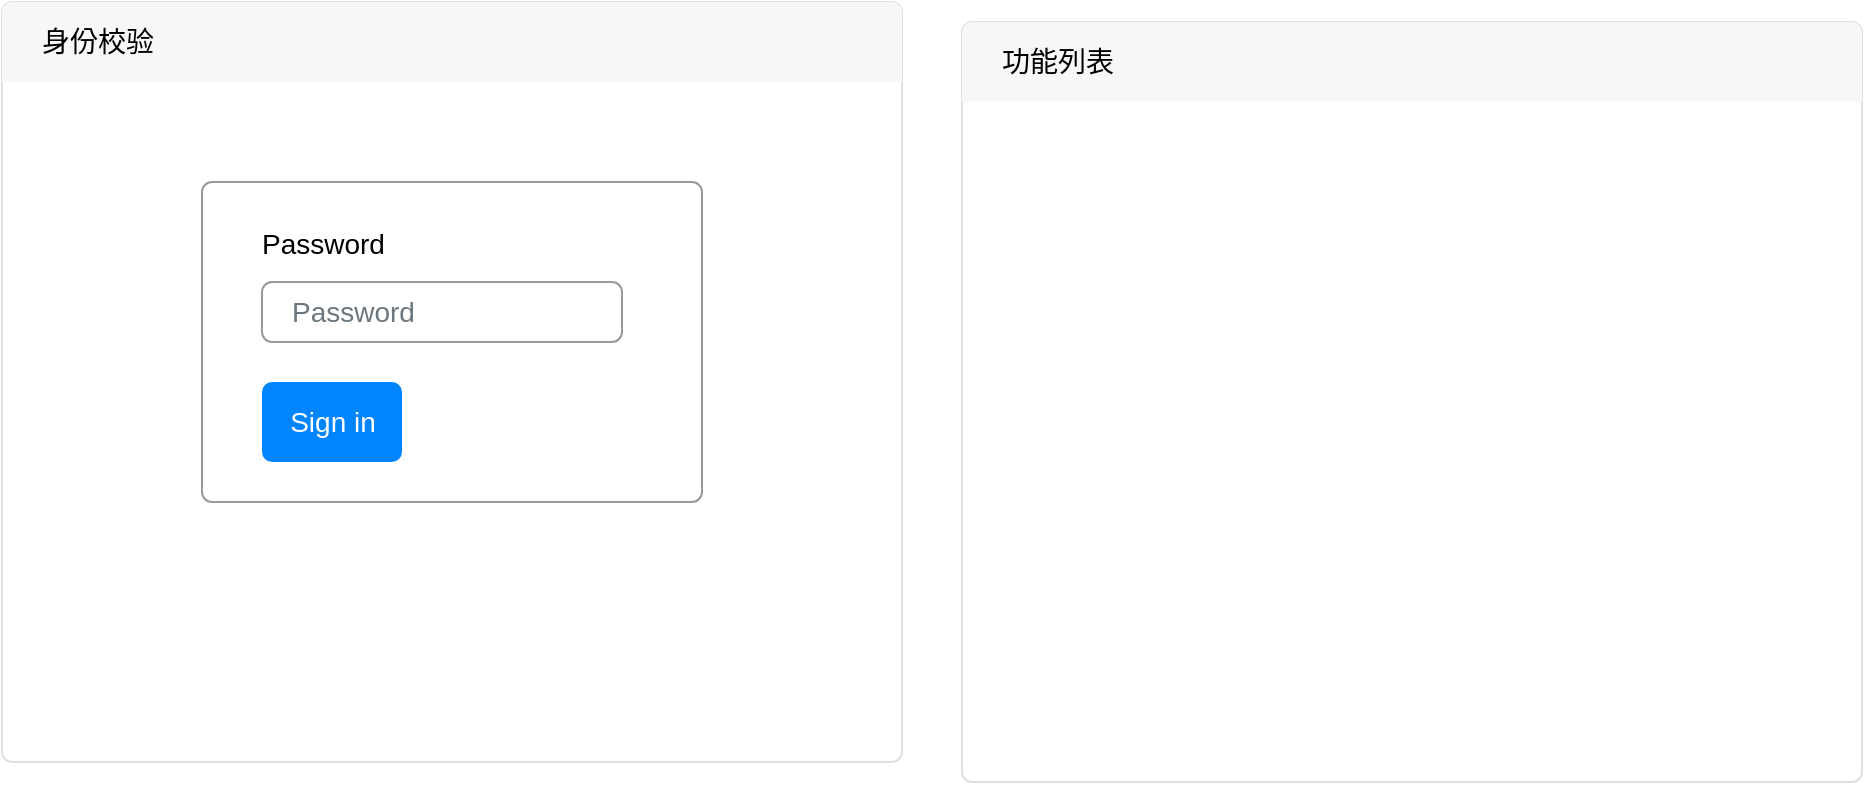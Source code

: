 <mxfile version="20.0.4" type="github">
  <diagram id="0fG35n1LlcOyW4Oh1XHT" name="Page-1">
    <mxGraphModel dx="868" dy="495" grid="1" gridSize="10" guides="1" tooltips="1" connect="1" arrows="1" fold="1" page="1" pageScale="1" pageWidth="827" pageHeight="1169" math="0" shadow="0">
      <root>
        <mxCell id="0" />
        <mxCell id="1" parent="0" />
        <mxCell id="AFuIYjZP2LUo43TkPhWC-21" value="" style="group" vertex="1" connectable="0" parent="1">
          <mxGeometry x="40" y="70" width="450" height="380" as="geometry" />
        </mxCell>
        <mxCell id="AFuIYjZP2LUo43TkPhWC-8" value="" style="html=1;shadow=0;dashed=0;shape=mxgraph.bootstrap.rrect;rSize=5;strokeColor=#DFDFDF;html=1;whiteSpace=wrap;fillColor=#FFFFFF;fontColor=#000000;container=0;" vertex="1" parent="AFuIYjZP2LUo43TkPhWC-21">
          <mxGeometry width="450" height="380" as="geometry" />
        </mxCell>
        <mxCell id="AFuIYjZP2LUo43TkPhWC-9" value="身份校验" style="html=1;shadow=0;dashed=0;shape=mxgraph.bootstrap.topButton;strokeColor=inherit;fillColor=#F7F7F7;rSize=5;perimeter=none;whiteSpace=wrap;resizeWidth=1;align=left;spacing=20;fontSize=14;" vertex="1" parent="AFuIYjZP2LUo43TkPhWC-21">
          <mxGeometry width="450.0" height="40" as="geometry" />
        </mxCell>
        <mxCell id="AFuIYjZP2LUo43TkPhWC-11" value="" style="html=1;shadow=0;dashed=0;shape=mxgraph.bootstrap.rrect;rSize=5;fillColor=#ffffff;strokeColor=#999999;" vertex="1" parent="AFuIYjZP2LUo43TkPhWC-21">
          <mxGeometry x="100" y="90" width="250" height="160" as="geometry" />
        </mxCell>
        <mxCell id="AFuIYjZP2LUo43TkPhWC-14" value="Password" style="fillColor=none;strokeColor=none;align=left;spacing=20;fontSize=14;" vertex="1" parent="AFuIYjZP2LUo43TkPhWC-11">
          <mxGeometry width="220" height="40" relative="1" as="geometry">
            <mxPoint x="10" y="10" as="offset" />
          </mxGeometry>
        </mxCell>
        <mxCell id="AFuIYjZP2LUo43TkPhWC-15" value="Password" style="html=1;shadow=0;dashed=0;shape=mxgraph.bootstrap.rrect;rSize=5;fillColor=none;strokeColor=#999999;align=left;spacing=15;fontSize=14;fontColor=#6C767D;" vertex="1" parent="AFuIYjZP2LUo43TkPhWC-11">
          <mxGeometry width="180" height="30" relative="1" as="geometry">
            <mxPoint x="30" y="50" as="offset" />
          </mxGeometry>
        </mxCell>
        <mxCell id="AFuIYjZP2LUo43TkPhWC-17" value="Sign in" style="html=1;shadow=0;dashed=0;shape=mxgraph.bootstrap.rrect;rSize=5;fillColor=#0085FC;strokeColor=none;align=center;fontSize=14;fontColor=#FFFFFF;" vertex="1" parent="AFuIYjZP2LUo43TkPhWC-11">
          <mxGeometry width="70" height="40" relative="1" as="geometry">
            <mxPoint x="30" y="100" as="offset" />
          </mxGeometry>
        </mxCell>
        <mxCell id="AFuIYjZP2LUo43TkPhWC-22" value="" style="group" vertex="1" connectable="0" parent="1">
          <mxGeometry x="520" y="80" width="450" height="380" as="geometry" />
        </mxCell>
        <mxCell id="AFuIYjZP2LUo43TkPhWC-23" value="" style="html=1;shadow=0;dashed=0;shape=mxgraph.bootstrap.rrect;rSize=5;strokeColor=#DFDFDF;html=1;whiteSpace=wrap;fillColor=#FFFFFF;fontColor=#000000;container=0;" vertex="1" parent="AFuIYjZP2LUo43TkPhWC-22">
          <mxGeometry width="450" height="380" as="geometry" />
        </mxCell>
        <mxCell id="AFuIYjZP2LUo43TkPhWC-24" value="功能列表" style="html=1;shadow=0;dashed=0;shape=mxgraph.bootstrap.topButton;strokeColor=inherit;fillColor=#F7F7F7;rSize=5;perimeter=none;whiteSpace=wrap;resizeWidth=1;align=left;spacing=20;fontSize=14;" vertex="1" parent="AFuIYjZP2LUo43TkPhWC-22">
          <mxGeometry width="450.0" height="40" as="geometry" />
        </mxCell>
      </root>
    </mxGraphModel>
  </diagram>
</mxfile>

